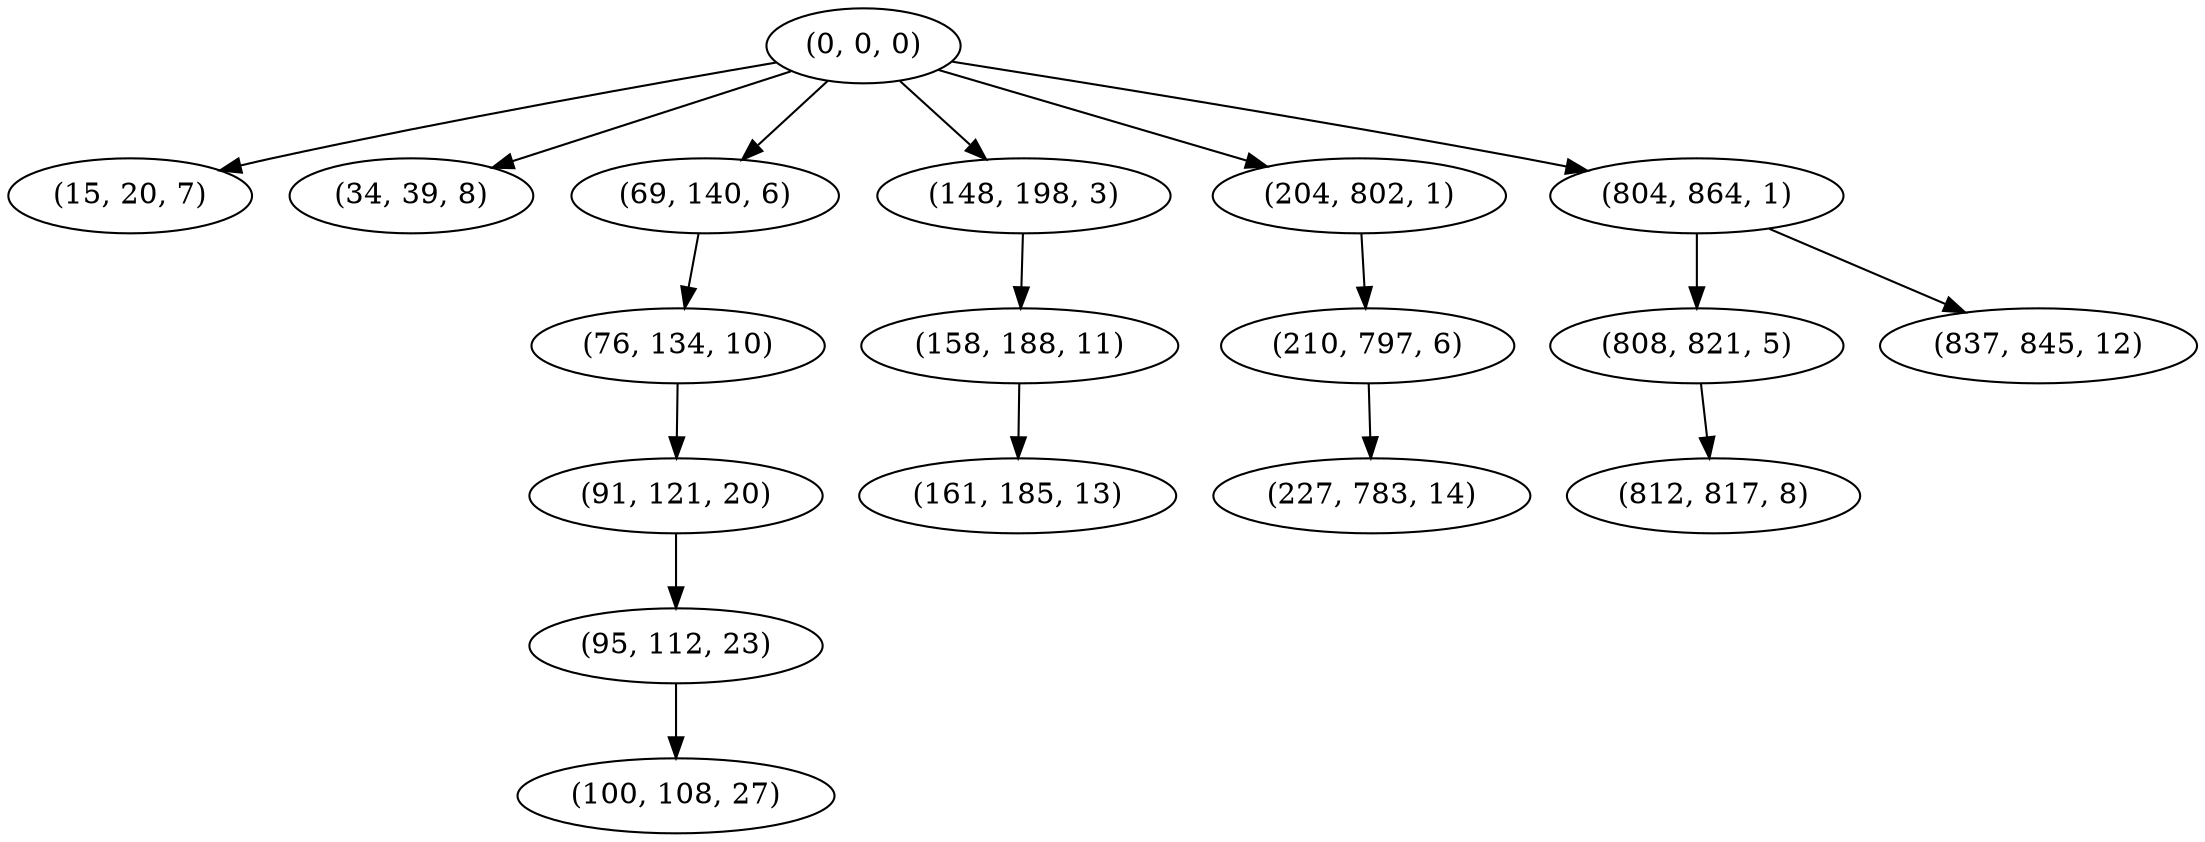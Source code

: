 digraph tree {
    "(0, 0, 0)";
    "(15, 20, 7)";
    "(34, 39, 8)";
    "(69, 140, 6)";
    "(76, 134, 10)";
    "(91, 121, 20)";
    "(95, 112, 23)";
    "(100, 108, 27)";
    "(148, 198, 3)";
    "(158, 188, 11)";
    "(161, 185, 13)";
    "(204, 802, 1)";
    "(210, 797, 6)";
    "(227, 783, 14)";
    "(804, 864, 1)";
    "(808, 821, 5)";
    "(812, 817, 8)";
    "(837, 845, 12)";
    "(0, 0, 0)" -> "(15, 20, 7)";
    "(0, 0, 0)" -> "(34, 39, 8)";
    "(0, 0, 0)" -> "(69, 140, 6)";
    "(0, 0, 0)" -> "(148, 198, 3)";
    "(0, 0, 0)" -> "(204, 802, 1)";
    "(0, 0, 0)" -> "(804, 864, 1)";
    "(69, 140, 6)" -> "(76, 134, 10)";
    "(76, 134, 10)" -> "(91, 121, 20)";
    "(91, 121, 20)" -> "(95, 112, 23)";
    "(95, 112, 23)" -> "(100, 108, 27)";
    "(148, 198, 3)" -> "(158, 188, 11)";
    "(158, 188, 11)" -> "(161, 185, 13)";
    "(204, 802, 1)" -> "(210, 797, 6)";
    "(210, 797, 6)" -> "(227, 783, 14)";
    "(804, 864, 1)" -> "(808, 821, 5)";
    "(804, 864, 1)" -> "(837, 845, 12)";
    "(808, 821, 5)" -> "(812, 817, 8)";
}
